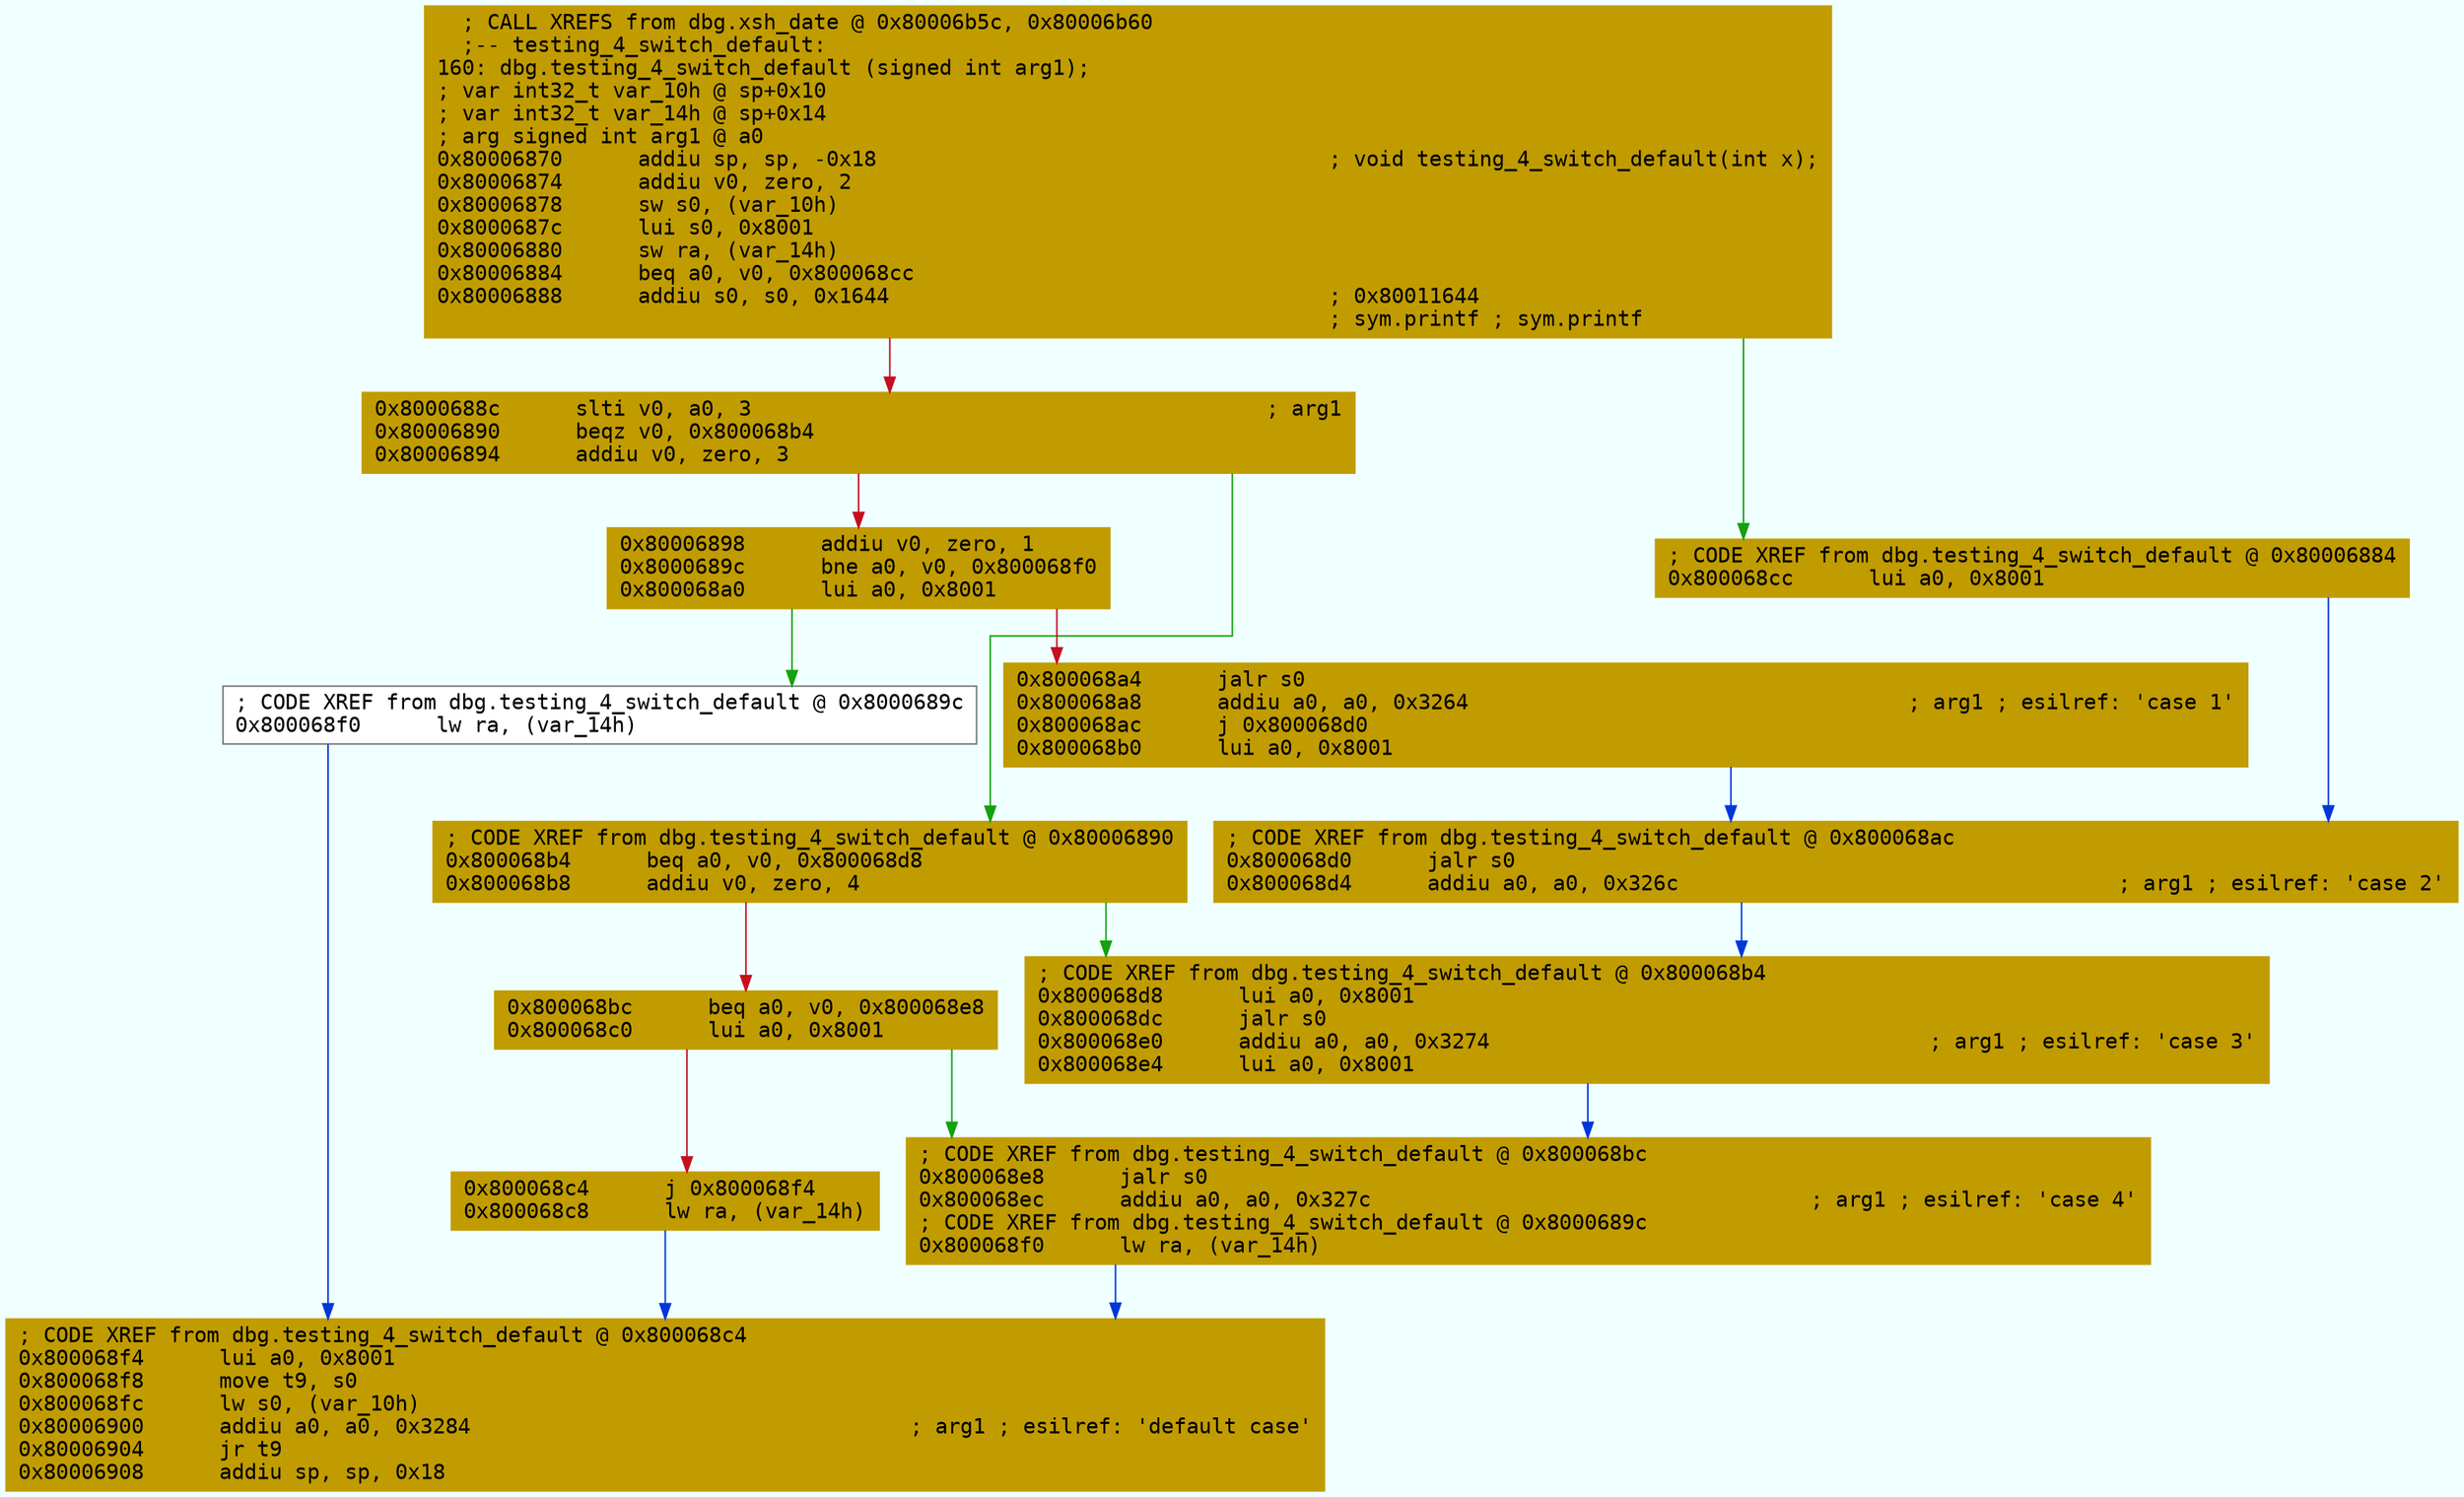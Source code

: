 digraph code {
	graph [bgcolor=azure fontsize=8 fontname="Courier" splines="ortho"];
	node [fillcolor=gray style=filled shape=box];
	edge [arrowhead="normal"];
	"0x80006870" [URL="dbg.testing_4_switch_default/0x80006870", fillcolor="#c19c00",color="#c19c00", fontname="Courier",label="  ; CALL XREFS from dbg.xsh_date @ 0x80006b5c, 0x80006b60\l  ;-- testing_4_switch_default:\l160: dbg.testing_4_switch_default (signed int arg1);\l; var int32_t var_10h @ sp+0x10\l; var int32_t var_14h @ sp+0x14\l; arg signed int arg1 @ a0\l0x80006870      addiu sp, sp, -0x18                                    ; void testing_4_switch_default(int x);\l0x80006874      addiu v0, zero, 2\l0x80006878      sw s0, (var_10h)\l0x8000687c      lui s0, 0x8001\l0x80006880      sw ra, (var_14h)\l0x80006884      beq a0, v0, 0x800068cc\l0x80006888      addiu s0, s0, 0x1644                                   ; 0x80011644\l                                                                       ; sym.printf ; sym.printf\l"]
	"0x8000688c" [URL="dbg.testing_4_switch_default/0x8000688c", fillcolor="#c19c00",color="#c19c00", fontname="Courier",label="0x8000688c      slti v0, a0, 3                                         ; arg1\l0x80006890      beqz v0, 0x800068b4\l0x80006894      addiu v0, zero, 3\l"]
	"0x80006898" [URL="dbg.testing_4_switch_default/0x80006898", fillcolor="#c19c00",color="#c19c00", fontname="Courier",label="0x80006898      addiu v0, zero, 1\l0x8000689c      bne a0, v0, 0x800068f0\l0x800068a0      lui a0, 0x8001\l"]
	"0x800068a4" [URL="dbg.testing_4_switch_default/0x800068a4", fillcolor="#c19c00",color="#c19c00", fontname="Courier",label="0x800068a4      jalr s0\l0x800068a8      addiu a0, a0, 0x3264                                   ; arg1 ; esilref: 'case 1'\l0x800068ac      j 0x800068d0\l0x800068b0      lui a0, 0x8001\l"]
	"0x800068b4" [URL="dbg.testing_4_switch_default/0x800068b4", fillcolor="#c19c00",color="#c19c00", fontname="Courier",label="; CODE XREF from dbg.testing_4_switch_default @ 0x80006890\l0x800068b4      beq a0, v0, 0x800068d8\l0x800068b8      addiu v0, zero, 4\l"]
	"0x800068bc" [URL="dbg.testing_4_switch_default/0x800068bc", fillcolor="#c19c00",color="#c19c00", fontname="Courier",label="0x800068bc      beq a0, v0, 0x800068e8\l0x800068c0      lui a0, 0x8001\l"]
	"0x800068c4" [URL="dbg.testing_4_switch_default/0x800068c4", fillcolor="#c19c00",color="#c19c00", fontname="Courier",label="0x800068c4      j 0x800068f4\l0x800068c8      lw ra, (var_14h)\l"]
	"0x800068cc" [URL="dbg.testing_4_switch_default/0x800068cc", fillcolor="#c19c00",color="#c19c00", fontname="Courier",label="; CODE XREF from dbg.testing_4_switch_default @ 0x80006884\l0x800068cc      lui a0, 0x8001\l"]
	"0x800068d0" [URL="dbg.testing_4_switch_default/0x800068d0", fillcolor="#c19c00",color="#c19c00", fontname="Courier",label="; CODE XREF from dbg.testing_4_switch_default @ 0x800068ac\l0x800068d0      jalr s0\l0x800068d4      addiu a0, a0, 0x326c                                   ; arg1 ; esilref: 'case 2'\l"]
	"0x800068d8" [URL="dbg.testing_4_switch_default/0x800068d8", fillcolor="#c19c00",color="#c19c00", fontname="Courier",label="; CODE XREF from dbg.testing_4_switch_default @ 0x800068b4\l0x800068d8      lui a0, 0x8001\l0x800068dc      jalr s0\l0x800068e0      addiu a0, a0, 0x3274                                   ; arg1 ; esilref: 'case 3'\l0x800068e4      lui a0, 0x8001\l"]
	"0x800068e8" [URL="dbg.testing_4_switch_default/0x800068e8", fillcolor="#c19c00",color="#c19c00", fontname="Courier",label="; CODE XREF from dbg.testing_4_switch_default @ 0x800068bc\l0x800068e8      jalr s0\l0x800068ec      addiu a0, a0, 0x327c                                   ; arg1 ; esilref: 'case 4'\l; CODE XREF from dbg.testing_4_switch_default @ 0x8000689c\l0x800068f0      lw ra, (var_14h)\l"]
	"0x800068f0" [URL="dbg.testing_4_switch_default/0x800068f0", fillcolor="white",color="#767676", fontname="Courier",label="; CODE XREF from dbg.testing_4_switch_default @ 0x8000689c\l0x800068f0      lw ra, (var_14h)\l"]
	"0x800068f4" [URL="dbg.testing_4_switch_default/0x800068f4", fillcolor="#c19c00",color="#c19c00", fontname="Courier",label="; CODE XREF from dbg.testing_4_switch_default @ 0x800068c4\l0x800068f4      lui a0, 0x8001\l0x800068f8      move t9, s0\l0x800068fc      lw s0, (var_10h)\l0x80006900      addiu a0, a0, 0x3284                                   ; arg1 ; esilref: 'default case'\l0x80006904      jr t9\l0x80006908      addiu sp, sp, 0x18\l"]
        "0x80006870" -> "0x800068cc" [color="#13a10e"];
        "0x80006870" -> "0x8000688c" [color="#c50f1f"];
        "0x8000688c" -> "0x800068b4" [color="#13a10e"];
        "0x8000688c" -> "0x80006898" [color="#c50f1f"];
        "0x80006898" -> "0x800068f0" [color="#13a10e"];
        "0x80006898" -> "0x800068a4" [color="#c50f1f"];
        "0x800068a4" -> "0x800068d0" [color="#0037da"];
        "0x800068b4" -> "0x800068d8" [color="#13a10e"];
        "0x800068b4" -> "0x800068bc" [color="#c50f1f"];
        "0x800068bc" -> "0x800068e8" [color="#13a10e"];
        "0x800068bc" -> "0x800068c4" [color="#c50f1f"];
        "0x800068c4" -> "0x800068f4" [color="#0037da"];
        "0x800068cc" -> "0x800068d0" [color="#0037da"];
        "0x800068d0" -> "0x800068d8" [color="#0037da"];
        "0x800068d8" -> "0x800068e8" [color="#0037da"];
        "0x800068e8" -> "0x800068f4" [color="#0037da"];
        "0x800068f0" -> "0x800068f4" [color="#0037da"];
}
